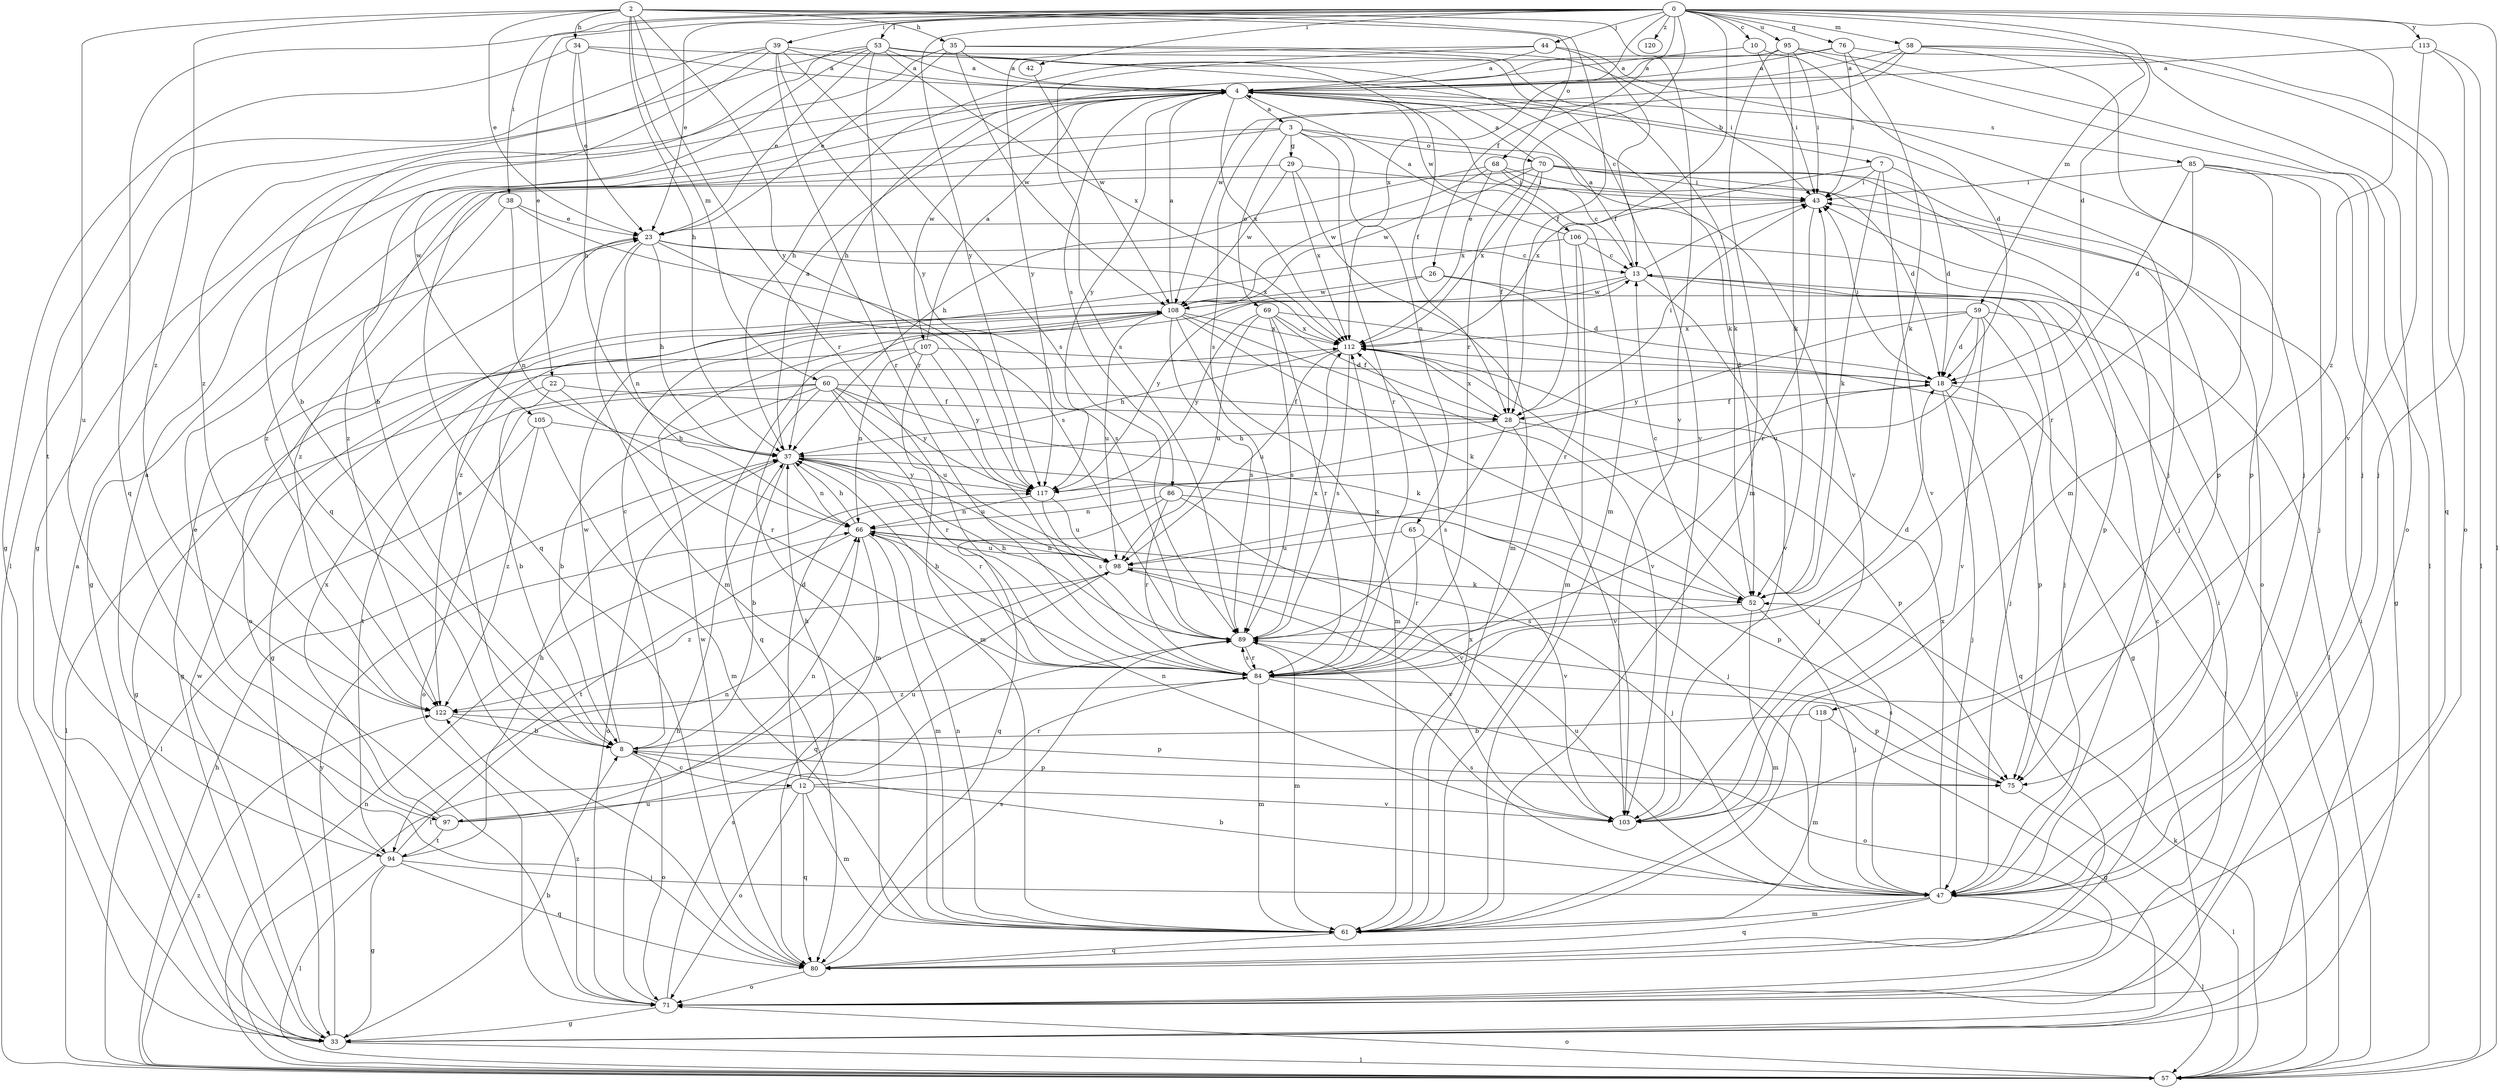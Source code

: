 strict digraph  {
0;
2;
3;
4;
7;
8;
10;
12;
13;
18;
22;
23;
26;
28;
29;
33;
34;
35;
37;
38;
39;
42;
43;
44;
47;
52;
53;
57;
58;
59;
60;
61;
65;
66;
68;
69;
70;
71;
75;
76;
80;
84;
85;
86;
89;
94;
95;
97;
98;
103;
105;
106;
107;
108;
112;
113;
117;
118;
120;
122;
0 -> 10  [label=c];
0 -> 18  [label=d];
0 -> 22  [label=e];
0 -> 23  [label=e];
0 -> 26  [label=f];
0 -> 28  [label=f];
0 -> 38  [label=i];
0 -> 39  [label=i];
0 -> 42  [label=i];
0 -> 44  [label=j];
0 -> 53  [label=l];
0 -> 57  [label=l];
0 -> 58  [label=m];
0 -> 59  [label=m];
0 -> 76  [label=q];
0 -> 80  [label=q];
0 -> 84  [label=r];
0 -> 95  [label=u];
0 -> 112  [label=x];
0 -> 113  [label=y];
0 -> 117  [label=y];
0 -> 118  [label=z];
0 -> 120  [label=z];
2 -> 23  [label=e];
2 -> 28  [label=f];
2 -> 34  [label=h];
2 -> 35  [label=h];
2 -> 37  [label=h];
2 -> 60  [label=m];
2 -> 68  [label=o];
2 -> 84  [label=r];
2 -> 97  [label=u];
2 -> 103  [label=v];
2 -> 117  [label=y];
2 -> 122  [label=z];
3 -> 29  [label=g];
3 -> 33  [label=g];
3 -> 65  [label=n];
3 -> 69  [label=o];
3 -> 70  [label=o];
3 -> 80  [label=q];
3 -> 84  [label=r];
3 -> 103  [label=v];
4 -> 3  [label=a];
4 -> 7  [label=b];
4 -> 61  [label=m];
4 -> 85  [label=s];
4 -> 86  [label=s];
4 -> 105  [label=w];
4 -> 106  [label=w];
4 -> 107  [label=w];
4 -> 112  [label=x];
4 -> 117  [label=y];
7 -> 18  [label=d];
7 -> 43  [label=i];
7 -> 52  [label=k];
7 -> 103  [label=v];
7 -> 112  [label=x];
8 -> 12  [label=c];
8 -> 13  [label=c];
8 -> 23  [label=e];
8 -> 71  [label=o];
8 -> 75  [label=p];
8 -> 108  [label=w];
10 -> 4  [label=a];
10 -> 18  [label=d];
10 -> 43  [label=i];
12 -> 18  [label=d];
12 -> 37  [label=h];
12 -> 61  [label=m];
12 -> 71  [label=o];
12 -> 80  [label=q];
12 -> 84  [label=r];
12 -> 97  [label=u];
12 -> 103  [label=v];
13 -> 4  [label=a];
13 -> 33  [label=g];
13 -> 43  [label=i];
13 -> 47  [label=j];
13 -> 75  [label=p];
13 -> 103  [label=v];
13 -> 108  [label=w];
18 -> 28  [label=f];
18 -> 43  [label=i];
18 -> 47  [label=j];
18 -> 75  [label=p];
18 -> 80  [label=q];
22 -> 8  [label=b];
22 -> 28  [label=f];
22 -> 57  [label=l];
22 -> 84  [label=r];
23 -> 13  [label=c];
23 -> 37  [label=h];
23 -> 61  [label=m];
23 -> 66  [label=n];
23 -> 71  [label=o];
23 -> 89  [label=s];
23 -> 112  [label=x];
26 -> 18  [label=d];
26 -> 33  [label=g];
26 -> 108  [label=w];
26 -> 117  [label=y];
28 -> 37  [label=h];
28 -> 43  [label=i];
28 -> 75  [label=p];
28 -> 89  [label=s];
28 -> 103  [label=v];
28 -> 112  [label=x];
29 -> 43  [label=i];
29 -> 61  [label=m];
29 -> 108  [label=w];
29 -> 112  [label=x];
29 -> 122  [label=z];
33 -> 4  [label=a];
33 -> 8  [label=b];
33 -> 43  [label=i];
33 -> 57  [label=l];
33 -> 108  [label=w];
33 -> 117  [label=y];
34 -> 4  [label=a];
34 -> 23  [label=e];
34 -> 33  [label=g];
34 -> 37  [label=h];
34 -> 47  [label=j];
35 -> 4  [label=a];
35 -> 23  [label=e];
35 -> 33  [label=g];
35 -> 43  [label=i];
35 -> 52  [label=k];
35 -> 108  [label=w];
37 -> 4  [label=a];
37 -> 8  [label=b];
37 -> 47  [label=j];
37 -> 66  [label=n];
37 -> 71  [label=o];
37 -> 84  [label=r];
37 -> 98  [label=u];
37 -> 117  [label=y];
38 -> 23  [label=e];
38 -> 66  [label=n];
38 -> 89  [label=s];
38 -> 122  [label=z];
39 -> 4  [label=a];
39 -> 8  [label=b];
39 -> 52  [label=k];
39 -> 84  [label=r];
39 -> 89  [label=s];
39 -> 94  [label=t];
39 -> 117  [label=y];
39 -> 122  [label=z];
42 -> 108  [label=w];
43 -> 23  [label=e];
43 -> 84  [label=r];
44 -> 4  [label=a];
44 -> 47  [label=j];
44 -> 89  [label=s];
44 -> 103  [label=v];
44 -> 117  [label=y];
47 -> 8  [label=b];
47 -> 57  [label=l];
47 -> 61  [label=m];
47 -> 80  [label=q];
47 -> 89  [label=s];
47 -> 98  [label=u];
47 -> 112  [label=x];
52 -> 13  [label=c];
52 -> 43  [label=i];
52 -> 47  [label=j];
52 -> 61  [label=m];
52 -> 89  [label=s];
53 -> 4  [label=a];
53 -> 8  [label=b];
53 -> 13  [label=c];
53 -> 23  [label=e];
53 -> 28  [label=f];
53 -> 57  [label=l];
53 -> 80  [label=q];
53 -> 84  [label=r];
53 -> 112  [label=x];
57 -> 37  [label=h];
57 -> 52  [label=k];
57 -> 66  [label=n];
57 -> 71  [label=o];
57 -> 122  [label=z];
58 -> 4  [label=a];
58 -> 61  [label=m];
58 -> 71  [label=o];
58 -> 80  [label=q];
58 -> 89  [label=s];
58 -> 108  [label=w];
59 -> 18  [label=d];
59 -> 47  [label=j];
59 -> 57  [label=l];
59 -> 98  [label=u];
59 -> 103  [label=v];
59 -> 112  [label=x];
59 -> 117  [label=y];
60 -> 8  [label=b];
60 -> 28  [label=f];
60 -> 52  [label=k];
60 -> 61  [label=m];
60 -> 71  [label=o];
60 -> 84  [label=r];
60 -> 94  [label=t];
60 -> 98  [label=u];
60 -> 117  [label=y];
61 -> 66  [label=n];
61 -> 80  [label=q];
61 -> 112  [label=x];
65 -> 84  [label=r];
65 -> 98  [label=u];
65 -> 103  [label=v];
66 -> 37  [label=h];
66 -> 47  [label=j];
66 -> 61  [label=m];
66 -> 80  [label=q];
66 -> 94  [label=t];
66 -> 98  [label=u];
68 -> 13  [label=c];
68 -> 37  [label=h];
68 -> 43  [label=i];
68 -> 75  [label=p];
68 -> 108  [label=w];
68 -> 112  [label=x];
69 -> 28  [label=f];
69 -> 57  [label=l];
69 -> 84  [label=r];
69 -> 89  [label=s];
69 -> 98  [label=u];
69 -> 112  [label=x];
69 -> 117  [label=y];
70 -> 4  [label=a];
70 -> 18  [label=d];
70 -> 28  [label=f];
70 -> 43  [label=i];
70 -> 47  [label=j];
70 -> 71  [label=o];
70 -> 108  [label=w];
70 -> 112  [label=x];
70 -> 122  [label=z];
71 -> 33  [label=g];
71 -> 37  [label=h];
71 -> 43  [label=i];
71 -> 89  [label=s];
71 -> 122  [label=z];
75 -> 57  [label=l];
75 -> 89  [label=s];
76 -> 4  [label=a];
76 -> 37  [label=h];
76 -> 43  [label=i];
76 -> 52  [label=k];
76 -> 71  [label=o];
80 -> 13  [label=c];
80 -> 71  [label=o];
80 -> 89  [label=s];
80 -> 108  [label=w];
84 -> 18  [label=d];
84 -> 37  [label=h];
84 -> 61  [label=m];
84 -> 71  [label=o];
84 -> 75  [label=p];
84 -> 89  [label=s];
84 -> 112  [label=x];
84 -> 122  [label=z];
85 -> 18  [label=d];
85 -> 33  [label=g];
85 -> 43  [label=i];
85 -> 47  [label=j];
85 -> 75  [label=p];
85 -> 84  [label=r];
86 -> 66  [label=n];
86 -> 75  [label=p];
86 -> 80  [label=q];
86 -> 84  [label=r];
86 -> 103  [label=v];
89 -> 37  [label=h];
89 -> 61  [label=m];
89 -> 84  [label=r];
89 -> 112  [label=x];
94 -> 4  [label=a];
94 -> 33  [label=g];
94 -> 37  [label=h];
94 -> 47  [label=j];
94 -> 57  [label=l];
94 -> 66  [label=n];
94 -> 80  [label=q];
95 -> 4  [label=a];
95 -> 37  [label=h];
95 -> 43  [label=i];
95 -> 47  [label=j];
95 -> 52  [label=k];
95 -> 57  [label=l];
95 -> 61  [label=m];
97 -> 23  [label=e];
97 -> 66  [label=n];
97 -> 94  [label=t];
97 -> 98  [label=u];
97 -> 112  [label=x];
98 -> 52  [label=k];
98 -> 57  [label=l];
98 -> 66  [label=n];
98 -> 103  [label=v];
98 -> 122  [label=z];
103 -> 66  [label=n];
105 -> 37  [label=h];
105 -> 57  [label=l];
105 -> 61  [label=m];
105 -> 122  [label=z];
106 -> 4  [label=a];
106 -> 13  [label=c];
106 -> 57  [label=l];
106 -> 61  [label=m];
106 -> 84  [label=r];
106 -> 122  [label=z];
107 -> 4  [label=a];
107 -> 18  [label=d];
107 -> 33  [label=g];
107 -> 61  [label=m];
107 -> 66  [label=n];
107 -> 117  [label=y];
108 -> 4  [label=a];
108 -> 33  [label=g];
108 -> 52  [label=k];
108 -> 61  [label=m];
108 -> 80  [label=q];
108 -> 89  [label=s];
108 -> 98  [label=u];
108 -> 103  [label=v];
108 -> 112  [label=x];
112 -> 18  [label=d];
112 -> 37  [label=h];
112 -> 47  [label=j];
112 -> 89  [label=s];
112 -> 98  [label=u];
113 -> 4  [label=a];
113 -> 47  [label=j];
113 -> 57  [label=l];
113 -> 103  [label=v];
117 -> 66  [label=n];
117 -> 89  [label=s];
117 -> 98  [label=u];
118 -> 8  [label=b];
118 -> 33  [label=g];
118 -> 61  [label=m];
122 -> 8  [label=b];
122 -> 75  [label=p];
}
